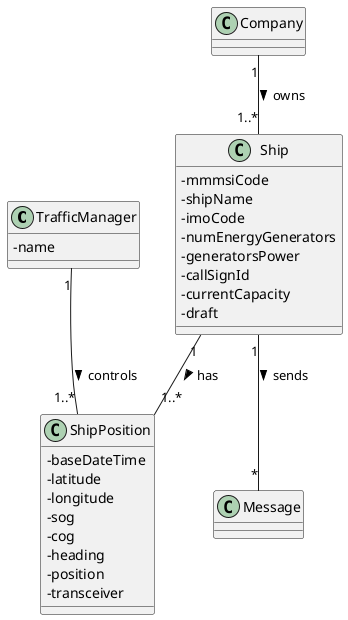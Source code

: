 @startuml

skinparam classAttributeIconSize 0

class TrafficManager{
    -name
}

class Ship {
    -mmmsiCode
    -shipName
    -imoCode
    -numEnergyGenerators
    -generatorsPower
    -callSignId
    -currentCapacity /'added by us'/
    -draft
}

class ShipPosition {
    -baseDateTime
    -latitude
    -longitude
    -sog
    -cog
    -heading
    -position
    -transceiver
}

class Message {}


Ship "1" -- "*" Message : sends >
Ship "1" -- "1..*" ShipPosition : has >
TrafficManager "1" -- "1..*" ShipPosition : controls >
Company "1" -- "1..*" Ship : owns >




@enduml